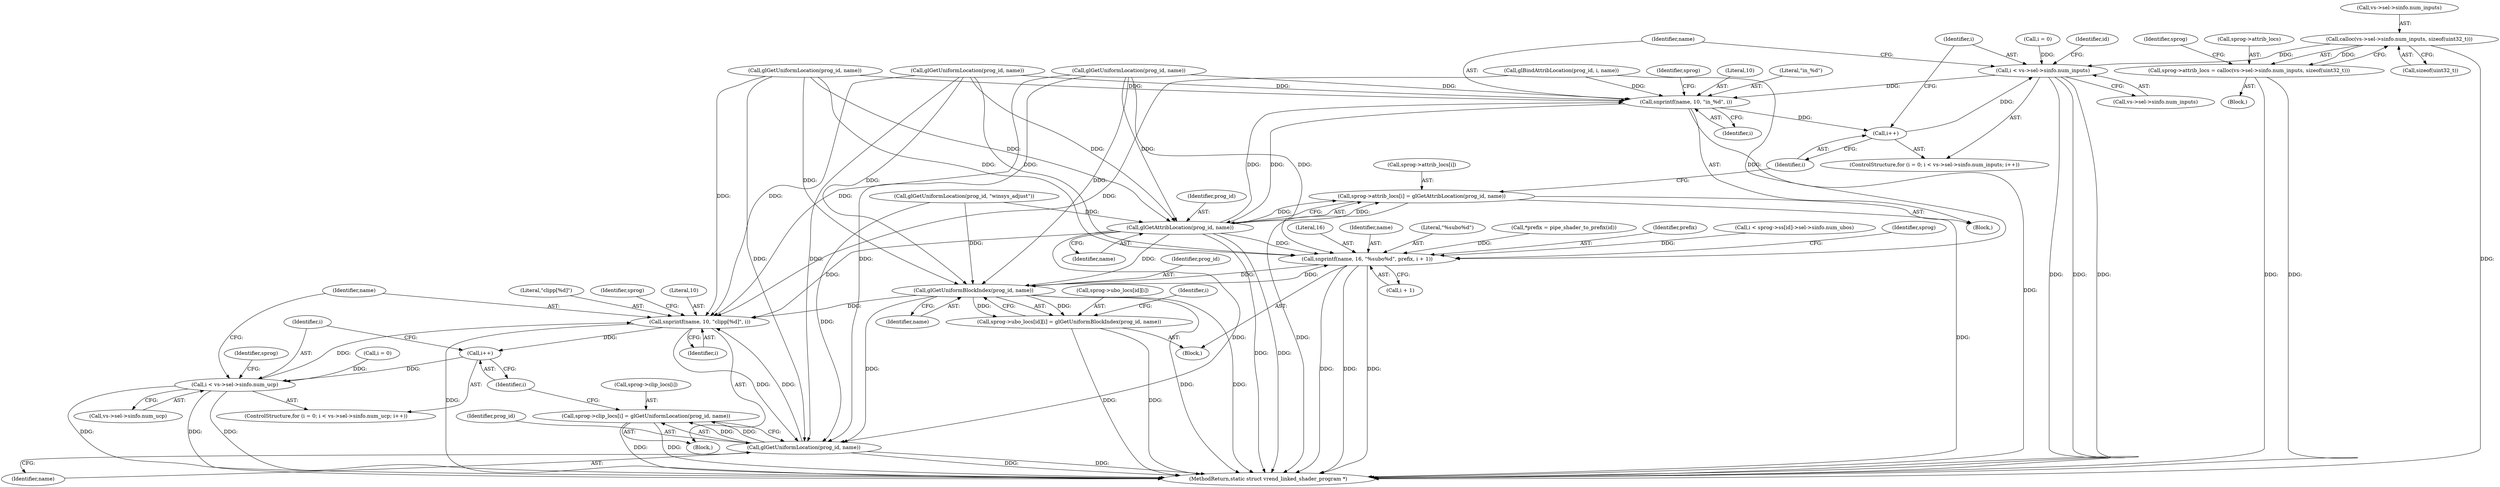 digraph "0_virglrenderer_a2f12a1b0f95b13b6f8dc3d05d7b74b4386394e4@API" {
"1000920" [label="(Call,calloc(vs->sel->sinfo.num_inputs, sizeof(uint32_t)))"];
"1000916" [label="(Call,sprog->attrib_locs = calloc(vs->sel->sinfo.num_inputs, sizeof(uint32_t)))"];
"1000939" [label="(Call,i < vs->sel->sinfo.num_inputs)"];
"1000951" [label="(Call,snprintf(name, 10, \"in_%d\", i))"];
"1000948" [label="(Call,i++)"];
"1000962" [label="(Call,glGetAttribLocation(prog_id, name))"];
"1000956" [label="(Call,sprog->attrib_locs[i] = glGetAttribLocation(prog_id, name))"];
"1001039" [label="(Call,snprintf(name, 16, \"%subo%d\", prefix, i + 1))"];
"1001055" [label="(Call,glGetUniformBlockIndex(prog_id, name))"];
"1001047" [label="(Call,sprog->ubo_locs[id][i] = glGetUniformBlockIndex(prog_id, name))"];
"1001091" [label="(Call,snprintf(name, 10, \"clipp[%d]\", i))"];
"1001088" [label="(Call,i++)"];
"1001079" [label="(Call,i < vs->sel->sinfo.num_ucp)"];
"1001102" [label="(Call,glGetUniformLocation(prog_id, name))"];
"1001096" [label="(Call,sprog->clip_locs[i] = glGetUniformLocation(prog_id, name))"];
"1000940" [label="(Identifier,i)"];
"1001088" [label="(Call,i++)"];
"1001041" [label="(Literal,16)"];
"1000928" [label="(Call,sizeof(uint32_t))"];
"1001102" [label="(Call,glGetUniformLocation(prog_id, name))"];
"1001047" [label="(Call,sprog->ubo_locs[id][i] = glGetUniformBlockIndex(prog_id, name))"];
"1000955" [label="(Identifier,i)"];
"1001104" [label="(Identifier,name)"];
"1001044" [label="(Call,i + 1)"];
"1001040" [label="(Identifier,name)"];
"1001076" [label="(Call,i = 0)"];
"1000952" [label="(Identifier,name)"];
"1001048" [label="(Call,sprog->ubo_locs[id][i])"];
"1001106" [label="(Identifier,sprog)"];
"1001038" [label="(Block,)"];
"1001094" [label="(Literal,\"clipp[%d]\")"];
"1000920" [label="(Call,calloc(vs->sel->sinfo.num_inputs, sizeof(uint32_t)))"];
"1001096" [label="(Call,sprog->clip_locs[i] = glGetUniformLocation(prog_id, name))"];
"1000698" [label="(Call,glGetUniformLocation(prog_id, name))"];
"1001089" [label="(Identifier,i)"];
"1000959" [label="(Identifier,sprog)"];
"1001055" [label="(Call,glGetUniformBlockIndex(prog_id, name))"];
"1001080" [label="(Identifier,i)"];
"1001056" [label="(Identifier,prog_id)"];
"1001081" [label="(Call,vs->sel->sinfo.num_ucp)"];
"1001057" [label="(Identifier,name)"];
"1001090" [label="(Block,)"];
"1000932" [label="(Identifier,sprog)"];
"1000964" [label="(Identifier,name)"];
"1001107" [label="(MethodReturn,static struct vrend_linked_shader_program *)"];
"1000936" [label="(Call,i = 0)"];
"1000973" [label="(Identifier,id)"];
"1000948" [label="(Call,i++)"];
"1000941" [label="(Call,vs->sel->sinfo.num_inputs)"];
"1000962" [label="(Call,glGetAttribLocation(prog_id, name))"];
"1001042" [label="(Literal,\"%subo%d\")"];
"1000917" [label="(Call,sprog->attrib_locs)"];
"1000963" [label="(Identifier,prog_id)"];
"1001079" [label="(Call,i < vs->sel->sinfo.num_ucp)"];
"1001092" [label="(Identifier,name)"];
"1000953" [label="(Literal,10)"];
"1001097" [label="(Call,sprog->clip_locs[i])"];
"1000957" [label="(Call,sprog->attrib_locs[i])"];
"1000935" [label="(ControlStructure,for (i = 0; i < vs->sel->sinfo.num_inputs; i++))"];
"1000951" [label="(Call,snprintf(name, 10, \"in_%d\", i))"];
"1001099" [label="(Identifier,sprog)"];
"1000939" [label="(Call,i < vs->sel->sinfo.num_inputs)"];
"1000950" [label="(Block,)"];
"1001075" [label="(ControlStructure,for (i = 0; i < vs->sel->sinfo.num_ucp; i++))"];
"1000915" [label="(Block,)"];
"1000949" [label="(Identifier,i)"];
"1001093" [label="(Literal,10)"];
"1000749" [label="(Call,glGetUniformLocation(prog_id, name))"];
"1000368" [label="(Call,glBindAttribLocation(prog_id, i, name))"];
"1001095" [label="(Identifier,i)"];
"1000995" [label="(Call,*prefix = pipe_shader_to_prefix(id))"];
"1000890" [label="(Call,glGetUniformLocation(prog_id, name))"];
"1001043" [label="(Identifier,prefix)"];
"1000530" [label="(Call,glGetUniformLocation(prog_id, \"winsys_adjust\"))"];
"1000954" [label="(Literal,\"in_%d\")"];
"1001023" [label="(Call,i < sprog->ss[id]->sel->sinfo.num_ubos)"];
"1000921" [label="(Call,vs->sel->sinfo.num_inputs)"];
"1000956" [label="(Call,sprog->attrib_locs[i] = glGetAttribLocation(prog_id, name))"];
"1001103" [label="(Identifier,prog_id)"];
"1000916" [label="(Call,sprog->attrib_locs = calloc(vs->sel->sinfo.num_inputs, sizeof(uint32_t)))"];
"1001051" [label="(Identifier,sprog)"];
"1001039" [label="(Call,snprintf(name, 16, \"%subo%d\", prefix, i + 1))"];
"1001037" [label="(Identifier,i)"];
"1001091" [label="(Call,snprintf(name, 10, \"clipp[%d]\", i))"];
"1000920" -> "1000916"  [label="AST: "];
"1000920" -> "1000928"  [label="CFG: "];
"1000921" -> "1000920"  [label="AST: "];
"1000928" -> "1000920"  [label="AST: "];
"1000916" -> "1000920"  [label="CFG: "];
"1000920" -> "1001107"  [label="DDG: "];
"1000920" -> "1000916"  [label="DDG: "];
"1000920" -> "1000939"  [label="DDG: "];
"1000916" -> "1000915"  [label="AST: "];
"1000917" -> "1000916"  [label="AST: "];
"1000932" -> "1000916"  [label="CFG: "];
"1000916" -> "1001107"  [label="DDG: "];
"1000916" -> "1001107"  [label="DDG: "];
"1000939" -> "1000935"  [label="AST: "];
"1000939" -> "1000941"  [label="CFG: "];
"1000940" -> "1000939"  [label="AST: "];
"1000941" -> "1000939"  [label="AST: "];
"1000952" -> "1000939"  [label="CFG: "];
"1000973" -> "1000939"  [label="CFG: "];
"1000939" -> "1001107"  [label="DDG: "];
"1000939" -> "1001107"  [label="DDG: "];
"1000939" -> "1001107"  [label="DDG: "];
"1000936" -> "1000939"  [label="DDG: "];
"1000948" -> "1000939"  [label="DDG: "];
"1000939" -> "1000951"  [label="DDG: "];
"1000951" -> "1000950"  [label="AST: "];
"1000951" -> "1000955"  [label="CFG: "];
"1000952" -> "1000951"  [label="AST: "];
"1000953" -> "1000951"  [label="AST: "];
"1000954" -> "1000951"  [label="AST: "];
"1000955" -> "1000951"  [label="AST: "];
"1000959" -> "1000951"  [label="CFG: "];
"1000951" -> "1001107"  [label="DDG: "];
"1000951" -> "1000948"  [label="DDG: "];
"1000698" -> "1000951"  [label="DDG: "];
"1000749" -> "1000951"  [label="DDG: "];
"1000962" -> "1000951"  [label="DDG: "];
"1000890" -> "1000951"  [label="DDG: "];
"1000368" -> "1000951"  [label="DDG: "];
"1000951" -> "1000962"  [label="DDG: "];
"1000948" -> "1000935"  [label="AST: "];
"1000948" -> "1000949"  [label="CFG: "];
"1000949" -> "1000948"  [label="AST: "];
"1000940" -> "1000948"  [label="CFG: "];
"1000962" -> "1000956"  [label="AST: "];
"1000962" -> "1000964"  [label="CFG: "];
"1000963" -> "1000962"  [label="AST: "];
"1000964" -> "1000962"  [label="AST: "];
"1000956" -> "1000962"  [label="CFG: "];
"1000962" -> "1001107"  [label="DDG: "];
"1000962" -> "1001107"  [label="DDG: "];
"1000962" -> "1000956"  [label="DDG: "];
"1000962" -> "1000956"  [label="DDG: "];
"1000890" -> "1000962"  [label="DDG: "];
"1000530" -> "1000962"  [label="DDG: "];
"1000749" -> "1000962"  [label="DDG: "];
"1000698" -> "1000962"  [label="DDG: "];
"1000962" -> "1001039"  [label="DDG: "];
"1000962" -> "1001055"  [label="DDG: "];
"1000962" -> "1001091"  [label="DDG: "];
"1000962" -> "1001102"  [label="DDG: "];
"1000956" -> "1000950"  [label="AST: "];
"1000957" -> "1000956"  [label="AST: "];
"1000949" -> "1000956"  [label="CFG: "];
"1000956" -> "1001107"  [label="DDG: "];
"1000956" -> "1001107"  [label="DDG: "];
"1001039" -> "1001038"  [label="AST: "];
"1001039" -> "1001044"  [label="CFG: "];
"1001040" -> "1001039"  [label="AST: "];
"1001041" -> "1001039"  [label="AST: "];
"1001042" -> "1001039"  [label="AST: "];
"1001043" -> "1001039"  [label="AST: "];
"1001044" -> "1001039"  [label="AST: "];
"1001051" -> "1001039"  [label="CFG: "];
"1001039" -> "1001107"  [label="DDG: "];
"1001039" -> "1001107"  [label="DDG: "];
"1001039" -> "1001107"  [label="DDG: "];
"1000698" -> "1001039"  [label="DDG: "];
"1000749" -> "1001039"  [label="DDG: "];
"1001055" -> "1001039"  [label="DDG: "];
"1000890" -> "1001039"  [label="DDG: "];
"1000368" -> "1001039"  [label="DDG: "];
"1000995" -> "1001039"  [label="DDG: "];
"1001023" -> "1001039"  [label="DDG: "];
"1001039" -> "1001055"  [label="DDG: "];
"1001055" -> "1001047"  [label="AST: "];
"1001055" -> "1001057"  [label="CFG: "];
"1001056" -> "1001055"  [label="AST: "];
"1001057" -> "1001055"  [label="AST: "];
"1001047" -> "1001055"  [label="CFG: "];
"1001055" -> "1001107"  [label="DDG: "];
"1001055" -> "1001107"  [label="DDG: "];
"1001055" -> "1001047"  [label="DDG: "];
"1001055" -> "1001047"  [label="DDG: "];
"1000890" -> "1001055"  [label="DDG: "];
"1000530" -> "1001055"  [label="DDG: "];
"1000749" -> "1001055"  [label="DDG: "];
"1000698" -> "1001055"  [label="DDG: "];
"1001055" -> "1001091"  [label="DDG: "];
"1001055" -> "1001102"  [label="DDG: "];
"1001047" -> "1001038"  [label="AST: "];
"1001048" -> "1001047"  [label="AST: "];
"1001037" -> "1001047"  [label="CFG: "];
"1001047" -> "1001107"  [label="DDG: "];
"1001047" -> "1001107"  [label="DDG: "];
"1001091" -> "1001090"  [label="AST: "];
"1001091" -> "1001095"  [label="CFG: "];
"1001092" -> "1001091"  [label="AST: "];
"1001093" -> "1001091"  [label="AST: "];
"1001094" -> "1001091"  [label="AST: "];
"1001095" -> "1001091"  [label="AST: "];
"1001099" -> "1001091"  [label="CFG: "];
"1001091" -> "1001107"  [label="DDG: "];
"1001091" -> "1001088"  [label="DDG: "];
"1000698" -> "1001091"  [label="DDG: "];
"1000749" -> "1001091"  [label="DDG: "];
"1000368" -> "1001091"  [label="DDG: "];
"1000890" -> "1001091"  [label="DDG: "];
"1001102" -> "1001091"  [label="DDG: "];
"1001079" -> "1001091"  [label="DDG: "];
"1001091" -> "1001102"  [label="DDG: "];
"1001088" -> "1001075"  [label="AST: "];
"1001088" -> "1001089"  [label="CFG: "];
"1001089" -> "1001088"  [label="AST: "];
"1001080" -> "1001088"  [label="CFG: "];
"1001088" -> "1001079"  [label="DDG: "];
"1001079" -> "1001075"  [label="AST: "];
"1001079" -> "1001081"  [label="CFG: "];
"1001080" -> "1001079"  [label="AST: "];
"1001081" -> "1001079"  [label="AST: "];
"1001092" -> "1001079"  [label="CFG: "];
"1001106" -> "1001079"  [label="CFG: "];
"1001079" -> "1001107"  [label="DDG: "];
"1001079" -> "1001107"  [label="DDG: "];
"1001079" -> "1001107"  [label="DDG: "];
"1001076" -> "1001079"  [label="DDG: "];
"1001102" -> "1001096"  [label="AST: "];
"1001102" -> "1001104"  [label="CFG: "];
"1001103" -> "1001102"  [label="AST: "];
"1001104" -> "1001102"  [label="AST: "];
"1001096" -> "1001102"  [label="CFG: "];
"1001102" -> "1001107"  [label="DDG: "];
"1001102" -> "1001107"  [label="DDG: "];
"1001102" -> "1001096"  [label="DDG: "];
"1001102" -> "1001096"  [label="DDG: "];
"1000890" -> "1001102"  [label="DDG: "];
"1000530" -> "1001102"  [label="DDG: "];
"1000749" -> "1001102"  [label="DDG: "];
"1000698" -> "1001102"  [label="DDG: "];
"1001096" -> "1001090"  [label="AST: "];
"1001097" -> "1001096"  [label="AST: "];
"1001089" -> "1001096"  [label="CFG: "];
"1001096" -> "1001107"  [label="DDG: "];
"1001096" -> "1001107"  [label="DDG: "];
}
